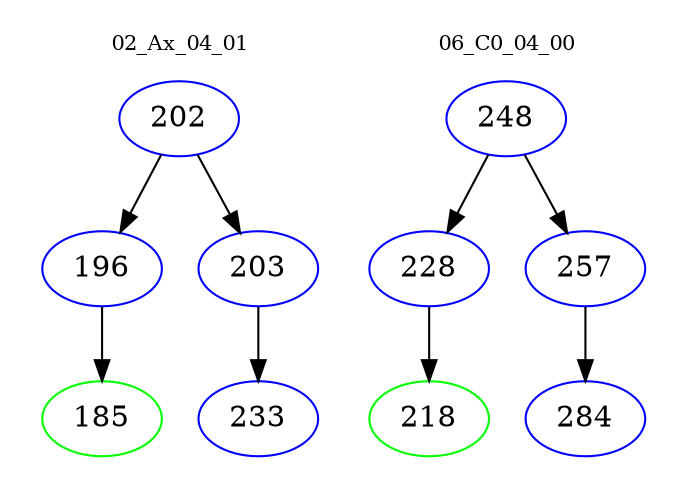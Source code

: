 digraph{
subgraph cluster_0 {
color = white
label = "02_Ax_04_01";
fontsize=10;
T0_202 [label="202", color="blue"]
T0_202 -> T0_196 [color="black"]
T0_196 [label="196", color="blue"]
T0_196 -> T0_185 [color="black"]
T0_185 [label="185", color="green"]
T0_202 -> T0_203 [color="black"]
T0_203 [label="203", color="blue"]
T0_203 -> T0_233 [color="black"]
T0_233 [label="233", color="blue"]
}
subgraph cluster_1 {
color = white
label = "06_C0_04_00";
fontsize=10;
T1_248 [label="248", color="blue"]
T1_248 -> T1_228 [color="black"]
T1_228 [label="228", color="blue"]
T1_228 -> T1_218 [color="black"]
T1_218 [label="218", color="green"]
T1_248 -> T1_257 [color="black"]
T1_257 [label="257", color="blue"]
T1_257 -> T1_284 [color="black"]
T1_284 [label="284", color="blue"]
}
}
